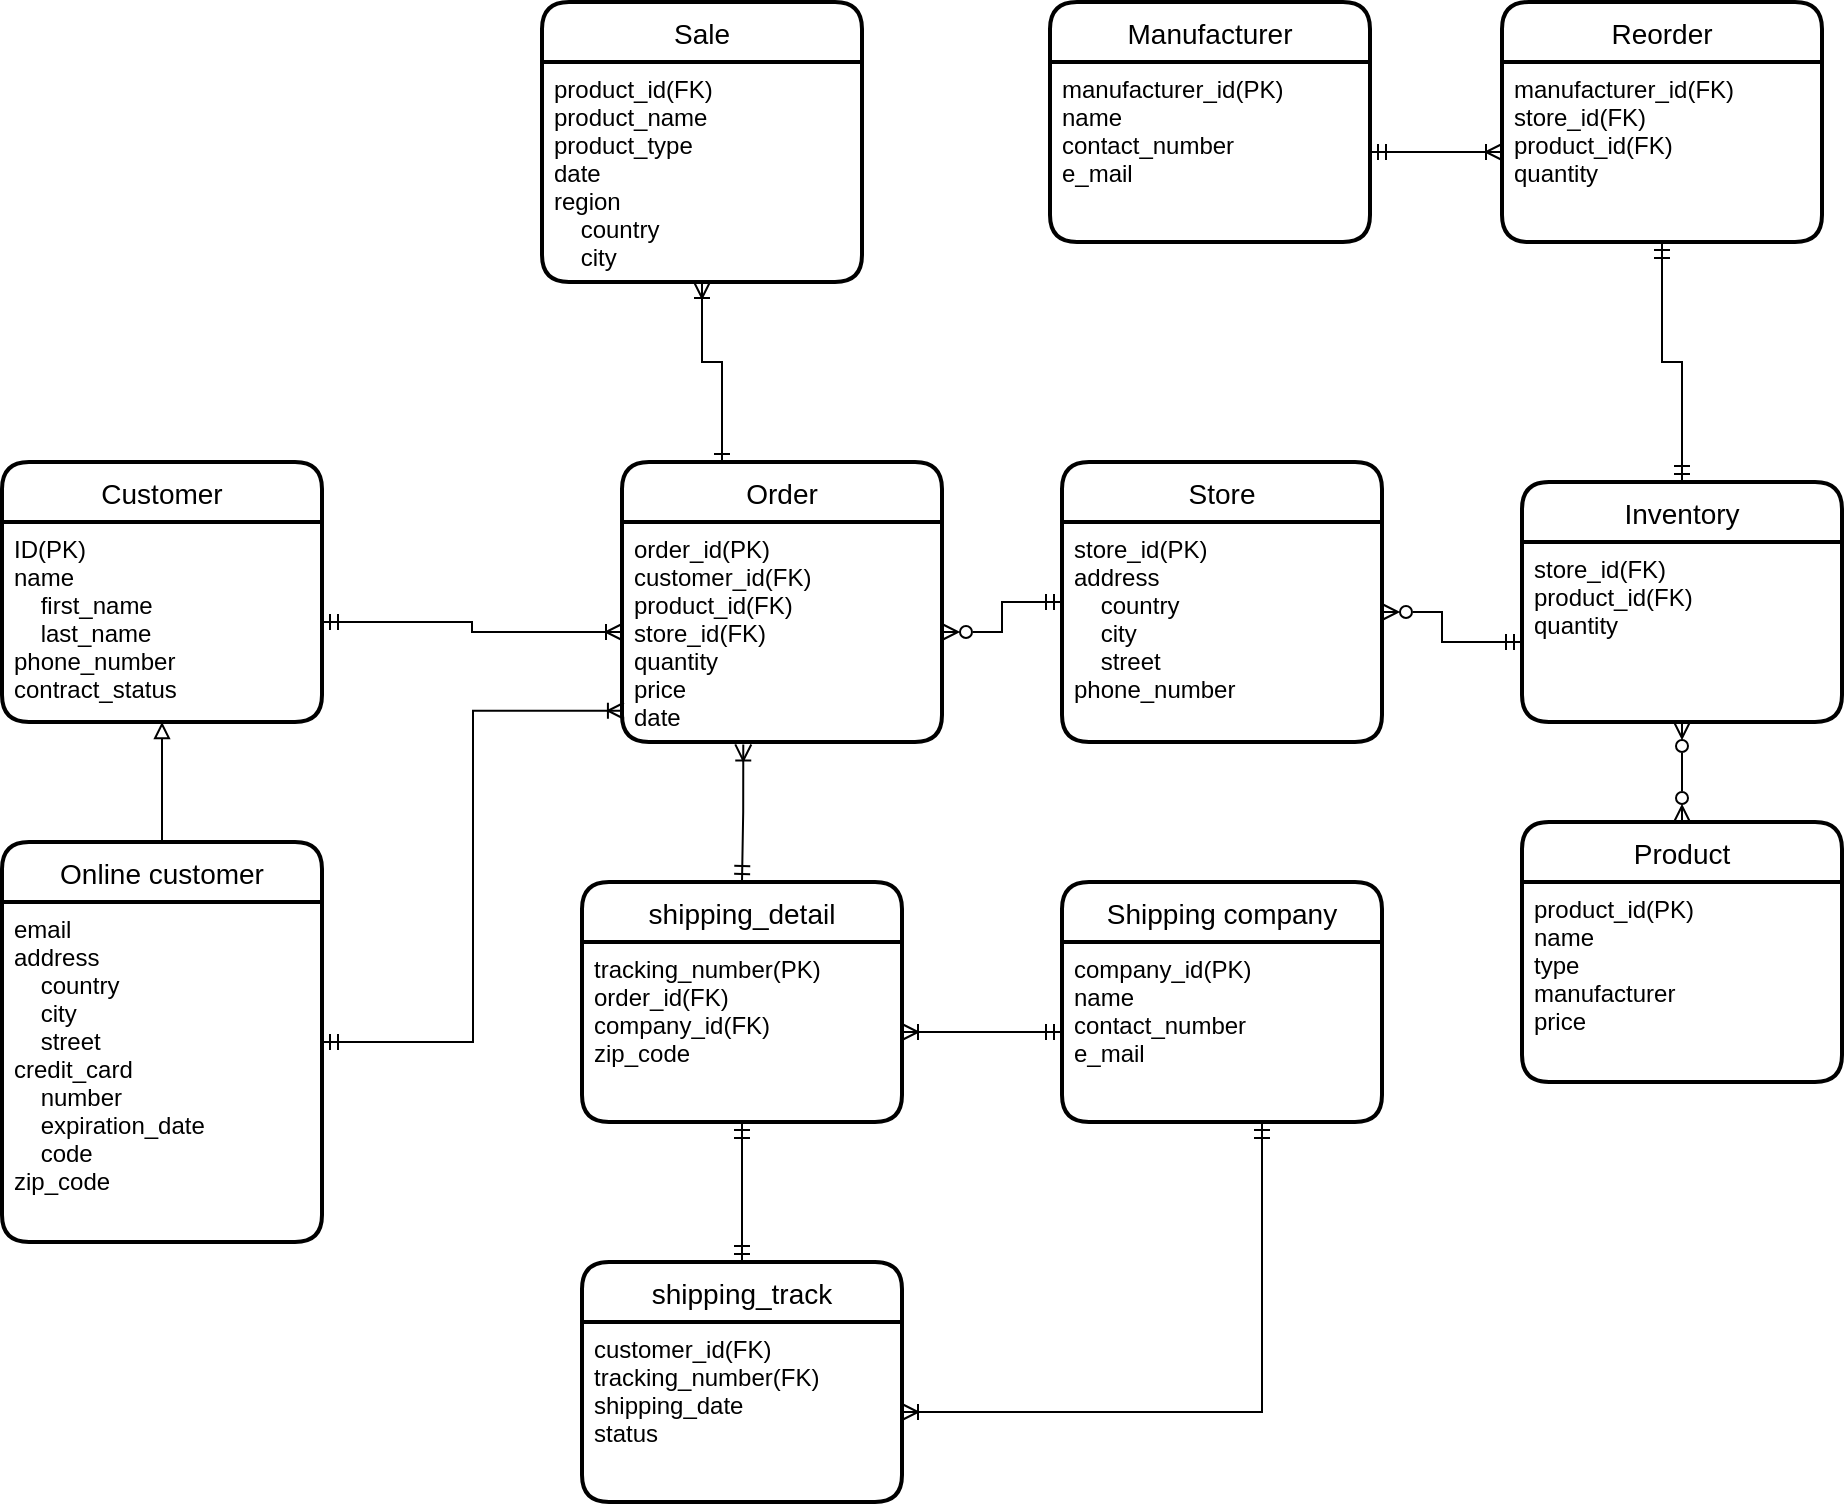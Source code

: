 <mxfile version="15.9.1" type="device"><diagram id="OpF_g1RPFu6IzOMAHNjZ" name="Page-1"><mxGraphModel dx="2310" dy="1996" grid="1" gridSize="10" guides="1" tooltips="1" connect="1" arrows="1" fold="1" page="1" pageScale="1" pageWidth="827" pageHeight="1169" math="0" shadow="0"><root><mxCell id="0"/><mxCell id="1" parent="0"/><mxCell id="DLmUiiPMK5dRCKJnczSG-1" value="Product" style="swimlane;childLayout=stackLayout;horizontal=1;startSize=30;horizontalStack=0;rounded=1;fontSize=14;fontStyle=0;strokeWidth=2;resizeParent=0;resizeLast=1;shadow=0;dashed=0;align=center;" parent="1" vertex="1"><mxGeometry x="570" y="110" width="160" height="130" as="geometry"/></mxCell><mxCell id="DLmUiiPMK5dRCKJnczSG-2" value="product_id(PK)&#10;name&#10;type&#10;manufacturer&#10;price" style="align=left;strokeColor=none;fillColor=none;spacingLeft=4;fontSize=12;verticalAlign=top;resizable=0;rotatable=0;part=1;" parent="DLmUiiPMK5dRCKJnczSG-1" vertex="1"><mxGeometry y="30" width="160" height="100" as="geometry"/></mxCell><mxCell id="DLmUiiPMK5dRCKJnczSG-3" value="Customer" style="swimlane;childLayout=stackLayout;horizontal=1;startSize=30;horizontalStack=0;rounded=1;fontSize=14;fontStyle=0;strokeWidth=2;resizeParent=0;resizeLast=1;shadow=0;dashed=0;align=center;" parent="1" vertex="1"><mxGeometry x="-190" y="-70" width="160" height="130" as="geometry"/></mxCell><mxCell id="DLmUiiPMK5dRCKJnczSG-4" value="ID(PK)&#10;name&#10;    first_name&#10;    last_name&#10;phone_number&#10;contract_status" style="align=left;strokeColor=none;fillColor=none;spacingLeft=4;fontSize=12;verticalAlign=top;resizable=0;rotatable=0;part=1;" parent="DLmUiiPMK5dRCKJnczSG-3" vertex="1"><mxGeometry y="30" width="160" height="100" as="geometry"/></mxCell><mxCell id="DLmUiiPMK5dRCKJnczSG-9" style="rounded=0;orthogonalLoop=1;jettySize=auto;html=1;exitX=0.5;exitY=0;exitDx=0;exitDy=0;entryX=0.5;entryY=1;entryDx=0;entryDy=0;endArrow=block;endFill=0;" parent="1" source="DLmUiiPMK5dRCKJnczSG-7" target="DLmUiiPMK5dRCKJnczSG-4" edge="1"><mxGeometry relative="1" as="geometry"/></mxCell><mxCell id="DLmUiiPMK5dRCKJnczSG-62" style="edgeStyle=elbowEdgeStyle;rounded=0;orthogonalLoop=1;jettySize=auto;html=1;entryX=0.006;entryY=0.858;entryDx=0;entryDy=0;entryPerimeter=0;startArrow=ERmandOne;startFill=0;endArrow=ERoneToMany;endFill=0;" parent="1" source="DLmUiiPMK5dRCKJnczSG-7" target="DLmUiiPMK5dRCKJnczSG-17" edge="1"><mxGeometry relative="1" as="geometry"/></mxCell><mxCell id="DLmUiiPMK5dRCKJnczSG-7" value="Online customer" style="swimlane;childLayout=stackLayout;horizontal=1;startSize=30;horizontalStack=0;rounded=1;fontSize=14;fontStyle=0;strokeWidth=2;resizeParent=0;resizeLast=1;shadow=0;dashed=0;align=center;" parent="1" vertex="1"><mxGeometry x="-190" y="120" width="160" height="200" as="geometry"/></mxCell><mxCell id="DLmUiiPMK5dRCKJnczSG-8" value="email&#10;address&#10;    country&#10;    city&#10;    street&#10;credit_card   &#10;    number&#10;    expiration_date&#10;    code&#10;zip_code&#10;" style="align=left;strokeColor=none;fillColor=none;spacingLeft=4;fontSize=12;verticalAlign=top;resizable=0;rotatable=0;part=1;" parent="DLmUiiPMK5dRCKJnczSG-7" vertex="1"><mxGeometry y="30" width="160" height="170" as="geometry"/></mxCell><mxCell id="DLmUiiPMK5dRCKJnczSG-78" style="edgeStyle=orthogonalEdgeStyle;orthogonalLoop=1;jettySize=auto;html=1;startArrow=ERone;startFill=0;endArrow=ERoneToMany;endFill=0;rounded=0;" parent="1" source="DLmUiiPMK5dRCKJnczSG-16" target="DLmUiiPMK5dRCKJnczSG-75" edge="1"><mxGeometry relative="1" as="geometry"><Array as="points"><mxPoint x="170" y="-120"/><mxPoint x="160" y="-120"/></Array></mxGeometry></mxCell><mxCell id="DLmUiiPMK5dRCKJnczSG-16" value="Order" style="swimlane;childLayout=stackLayout;horizontal=1;startSize=30;horizontalStack=0;rounded=1;fontSize=14;fontStyle=0;strokeWidth=2;resizeParent=0;resizeLast=1;shadow=0;dashed=0;align=center;" parent="1" vertex="1"><mxGeometry x="120" y="-70" width="160" height="140" as="geometry"/></mxCell><mxCell id="DLmUiiPMK5dRCKJnczSG-17" value="order_id(PK)&#10;customer_id(FK)&#10;product_id(FK)&#10;store_id(FK)&#10;quantity&#10;price&#10;date" style="align=left;strokeColor=none;fillColor=none;spacingLeft=4;fontSize=12;verticalAlign=top;resizable=0;rotatable=0;part=1;" parent="DLmUiiPMK5dRCKJnczSG-16" vertex="1"><mxGeometry y="30" width="160" height="110" as="geometry"/></mxCell><mxCell id="DLmUiiPMK5dRCKJnczSG-55" value="Shipping company" style="swimlane;childLayout=stackLayout;horizontal=1;startSize=30;horizontalStack=0;rounded=1;fontSize=14;fontStyle=0;strokeWidth=2;resizeParent=0;resizeLast=1;shadow=0;dashed=0;align=center;" parent="1" vertex="1"><mxGeometry x="340" y="140" width="160" height="120" as="geometry"/></mxCell><mxCell id="DLmUiiPMK5dRCKJnczSG-56" value="company_id(PK)&#10;name&#10;contact_number&#10;e_mail" style="align=left;strokeColor=none;fillColor=none;spacingLeft=4;fontSize=12;verticalAlign=top;resizable=0;rotatable=0;part=1;" parent="DLmUiiPMK5dRCKJnczSG-55" vertex="1"><mxGeometry y="30" width="160" height="90" as="geometry"/></mxCell><mxCell id="DLmUiiPMK5dRCKJnczSG-88" style="edgeStyle=orthogonalEdgeStyle;rounded=0;orthogonalLoop=1;jettySize=auto;html=1;entryX=0.5;entryY=0;entryDx=0;entryDy=0;startArrow=ERmandOne;startFill=0;endArrow=ERmandOne;endFill=0;" parent="1" source="DLmUiiPMK5dRCKJnczSG-64" target="DLmUiiPMK5dRCKJnczSG-86" edge="1"><mxGeometry relative="1" as="geometry"/></mxCell><mxCell id="DLmUiiPMK5dRCKJnczSG-64" value="shipping_detail" style="swimlane;childLayout=stackLayout;horizontal=1;startSize=30;horizontalStack=0;rounded=1;fontSize=14;fontStyle=0;strokeWidth=2;resizeParent=0;resizeLast=1;shadow=0;dashed=0;align=center;" parent="1" vertex="1"><mxGeometry x="100" y="140" width="160" height="120" as="geometry"/></mxCell><mxCell id="DLmUiiPMK5dRCKJnczSG-65" value="tracking_number(PK)&#10;order_id(FK)&#10;company_id(FK)&#10;zip_code&#10;    " style="align=left;strokeColor=none;fillColor=none;spacingLeft=4;fontSize=12;verticalAlign=top;resizable=0;rotatable=0;part=1;" parent="DLmUiiPMK5dRCKJnczSG-64" vertex="1"><mxGeometry y="30" width="160" height="90" as="geometry"/></mxCell><mxCell id="DLmUiiPMK5dRCKJnczSG-67" style="edgeStyle=orthogonalEdgeStyle;rounded=0;orthogonalLoop=1;jettySize=auto;html=1;startArrow=ERmandOne;startFill=0;endArrow=ERoneToMany;endFill=0;" parent="1" source="DLmUiiPMK5dRCKJnczSG-56" target="DLmUiiPMK5dRCKJnczSG-65" edge="1"><mxGeometry relative="1" as="geometry"><Array as="points"/></mxGeometry></mxCell><mxCell id="DLmUiiPMK5dRCKJnczSG-68" style="edgeStyle=orthogonalEdgeStyle;rounded=0;orthogonalLoop=1;jettySize=auto;html=1;startArrow=ERoneToMany;startFill=0;endArrow=ERmandOne;endFill=0;exitX=0.379;exitY=1.011;exitDx=0;exitDy=0;exitPerimeter=0;" parent="1" source="DLmUiiPMK5dRCKJnczSG-17" target="DLmUiiPMK5dRCKJnczSG-64" edge="1"><mxGeometry relative="1" as="geometry"><Array as="points"/><mxPoint x="240" y="70" as="sourcePoint"/><mxPoint x="320" y="100" as="targetPoint"/></mxGeometry></mxCell><mxCell id="DLmUiiPMK5dRCKJnczSG-74" value="Sale" style="swimlane;childLayout=stackLayout;horizontal=1;startSize=30;horizontalStack=0;rounded=1;fontSize=14;fontStyle=0;strokeWidth=2;resizeParent=0;resizeLast=1;shadow=0;dashed=0;align=center;" parent="1" vertex="1"><mxGeometry x="80" y="-300" width="160" height="140" as="geometry"/></mxCell><mxCell id="DLmUiiPMK5dRCKJnczSG-75" value="product_id(FK)&#10;product_name&#10;product_type&#10;date&#10;region&#10;    country&#10;    city&#10;" style="align=left;strokeColor=none;fillColor=none;spacingLeft=4;fontSize=12;verticalAlign=top;resizable=0;rotatable=0;part=1;" parent="DLmUiiPMK5dRCKJnczSG-74" vertex="1"><mxGeometry y="30" width="160" height="110" as="geometry"/></mxCell><mxCell id="DLmUiiPMK5dRCKJnczSG-86" value="shipping_track" style="swimlane;childLayout=stackLayout;horizontal=1;startSize=30;horizontalStack=0;rounded=1;fontSize=14;fontStyle=0;strokeWidth=2;resizeParent=0;resizeLast=1;shadow=0;dashed=0;align=center;" parent="1" vertex="1"><mxGeometry x="100" y="330" width="160" height="120" as="geometry"/></mxCell><mxCell id="DLmUiiPMK5dRCKJnczSG-87" value="customer_id(FK)&#10;tracking_number(FK)&#10;shipping_date&#10;status" style="align=left;strokeColor=none;fillColor=none;spacingLeft=4;fontSize=12;verticalAlign=top;resizable=0;rotatable=0;part=1;" parent="DLmUiiPMK5dRCKJnczSG-86" vertex="1"><mxGeometry y="30" width="160" height="90" as="geometry"/></mxCell><mxCell id="DLmUiiPMK5dRCKJnczSG-90" style="edgeStyle=orthogonalEdgeStyle;rounded=0;orthogonalLoop=1;jettySize=auto;html=1;entryX=1;entryY=0.5;entryDx=0;entryDy=0;startArrow=ERmandOne;startFill=0;endArrow=ERoneToMany;endFill=0;" parent="1" source="DLmUiiPMK5dRCKJnczSG-56" target="DLmUiiPMK5dRCKJnczSG-87" edge="1"><mxGeometry relative="1" as="geometry"><Array as="points"><mxPoint x="440" y="405"/></Array></mxGeometry></mxCell><mxCell id="uK55NmrXJK_adhlI1_3--4" style="edgeStyle=orthogonalEdgeStyle;rounded=0;orthogonalLoop=1;jettySize=auto;html=1;startArrow=ERoneToMany;startFill=0;endArrow=ERmandOne;endFill=0;" parent="1" source="HPN2Zlkus-4-UeTwHb5p-8" target="uK55NmrXJK_adhlI1_3--2" edge="1"><mxGeometry relative="1" as="geometry"><Array as="points"><mxPoint x="510" y="-225"/><mxPoint x="510" y="-225"/></Array></mxGeometry></mxCell><mxCell id="HPN2Zlkus-4-UeTwHb5p-7" value="Reorder" style="swimlane;childLayout=stackLayout;horizontal=1;startSize=30;horizontalStack=0;rounded=1;fontSize=14;fontStyle=0;strokeWidth=2;resizeParent=0;resizeLast=1;shadow=0;dashed=0;align=center;" parent="1" vertex="1"><mxGeometry x="560" y="-300" width="160" height="120" as="geometry"/></mxCell><mxCell id="HPN2Zlkus-4-UeTwHb5p-8" value="manufacturer_id(FK)&#10;store_id(FK)&#10;product_id(FK)&#10;quantity" style="align=left;strokeColor=none;fillColor=none;spacingLeft=4;fontSize=12;verticalAlign=top;resizable=0;rotatable=0;part=1;" parent="HPN2Zlkus-4-UeTwHb5p-7" vertex="1"><mxGeometry y="30" width="160" height="90" as="geometry"/></mxCell><mxCell id="uK55NmrXJK_adhlI1_3--1" value="Manufacturer" style="swimlane;childLayout=stackLayout;horizontal=1;startSize=30;horizontalStack=0;rounded=1;fontSize=14;fontStyle=0;strokeWidth=2;resizeParent=0;resizeLast=1;shadow=0;dashed=0;align=center;" parent="1" vertex="1"><mxGeometry x="334" y="-300" width="160" height="120" as="geometry"/></mxCell><mxCell id="uK55NmrXJK_adhlI1_3--2" value="manufacturer_id(PK)&#10;name&#10;contact_number&#10;e_mail" style="align=left;strokeColor=none;fillColor=none;spacingLeft=4;fontSize=12;verticalAlign=top;resizable=0;rotatable=0;part=1;" parent="uK55NmrXJK_adhlI1_3--1" vertex="1"><mxGeometry y="30" width="160" height="90" as="geometry"/></mxCell><mxCell id="PpgXOQLEpHZpFUxHyRLP-1" style="edgeStyle=orthogonalEdgeStyle;rounded=0;orthogonalLoop=1;jettySize=auto;html=1;entryX=1;entryY=0.5;entryDx=0;entryDy=0;endArrow=ERzeroToMany;endFill=0;startArrow=ERmandOne;startFill=0;" parent="1" source="uK55NmrXJK_adhlI1_3--13" target="DLmUiiPMK5dRCKJnczSG-17" edge="1"><mxGeometry relative="1" as="geometry"/></mxCell><mxCell id="uK55NmrXJK_adhlI1_3--13" value="Store" style="swimlane;childLayout=stackLayout;horizontal=1;startSize=30;horizontalStack=0;rounded=1;fontSize=14;fontStyle=0;strokeWidth=2;resizeParent=0;resizeLast=1;shadow=0;dashed=0;align=center;" parent="1" vertex="1"><mxGeometry x="340" y="-70" width="160" height="140" as="geometry"/></mxCell><mxCell id="uK55NmrXJK_adhlI1_3--14" value="store_id(PK)&#10;address&#10;    country   &#10;    city&#10;    street&#10;phone_number" style="align=left;strokeColor=none;fillColor=none;spacingLeft=4;fontSize=12;verticalAlign=top;resizable=0;rotatable=0;part=1;" parent="uK55NmrXJK_adhlI1_3--13" vertex="1"><mxGeometry y="30" width="160" height="110" as="geometry"/></mxCell><mxCell id="PpgXOQLEpHZpFUxHyRLP-2" value="Inventory" style="swimlane;childLayout=stackLayout;horizontal=1;startSize=30;horizontalStack=0;rounded=1;fontSize=14;fontStyle=0;strokeWidth=2;resizeParent=0;resizeLast=1;shadow=0;dashed=0;align=center;" parent="1" vertex="1"><mxGeometry x="570" y="-60" width="160" height="120" as="geometry"/></mxCell><mxCell id="PpgXOQLEpHZpFUxHyRLP-3" value="store_id(FK)&#10;product_id(FK)&#10;quantity" style="align=left;strokeColor=none;fillColor=none;spacingLeft=4;fontSize=12;verticalAlign=top;resizable=0;rotatable=0;part=1;" parent="PpgXOQLEpHZpFUxHyRLP-2" vertex="1"><mxGeometry y="30" width="160" height="90" as="geometry"/></mxCell><mxCell id="PpgXOQLEpHZpFUxHyRLP-7" style="edgeStyle=orthogonalEdgeStyle;rounded=0;orthogonalLoop=1;jettySize=auto;html=1;startArrow=ERzeroToMany;startFill=0;endArrow=ERzeroToMany;endFill=0;" parent="1" source="DLmUiiPMK5dRCKJnczSG-1" target="PpgXOQLEpHZpFUxHyRLP-2" edge="1"><mxGeometry relative="1" as="geometry"><mxPoint x="450" y="45" as="targetPoint"/><Array as="points"/><mxPoint x="510" y="65" as="sourcePoint"/></mxGeometry></mxCell><mxCell id="DLmUiiPMK5dRCKJnczSG-72" style="edgeStyle=orthogonalEdgeStyle;rounded=0;orthogonalLoop=1;jettySize=auto;html=1;startArrow=ERmandOne;startFill=0;endArrow=ERzeroToMany;endFill=0;" parent="1" source="PpgXOQLEpHZpFUxHyRLP-3" target="uK55NmrXJK_adhlI1_3--14" edge="1"><mxGeometry relative="1" as="geometry"><mxPoint x="340" y="-15" as="targetPoint"/><Array as="points"><mxPoint x="530" y="20"/><mxPoint x="530" y="5"/></Array><mxPoint x="510" y="10" as="sourcePoint"/></mxGeometry></mxCell><mxCell id="PpgXOQLEpHZpFUxHyRLP-9" style="edgeStyle=orthogonalEdgeStyle;rounded=0;orthogonalLoop=1;jettySize=auto;html=1;endArrow=ERmandOne;endFill=0;startArrow=ERmandOne;startFill=0;" parent="1" source="HPN2Zlkus-4-UeTwHb5p-8" target="PpgXOQLEpHZpFUxHyRLP-2" edge="1"><mxGeometry relative="1" as="geometry"/></mxCell><mxCell id="PpgXOQLEpHZpFUxHyRLP-11" style="edgeStyle=orthogonalEdgeStyle;rounded=0;orthogonalLoop=1;jettySize=auto;html=1;entryX=0;entryY=0.5;entryDx=0;entryDy=0;startArrow=ERmandOne;startFill=0;endArrow=ERoneToMany;endFill=0;" parent="1" source="DLmUiiPMK5dRCKJnczSG-4" target="DLmUiiPMK5dRCKJnczSG-17" edge="1"><mxGeometry relative="1" as="geometry"/></mxCell></root></mxGraphModel></diagram></mxfile>